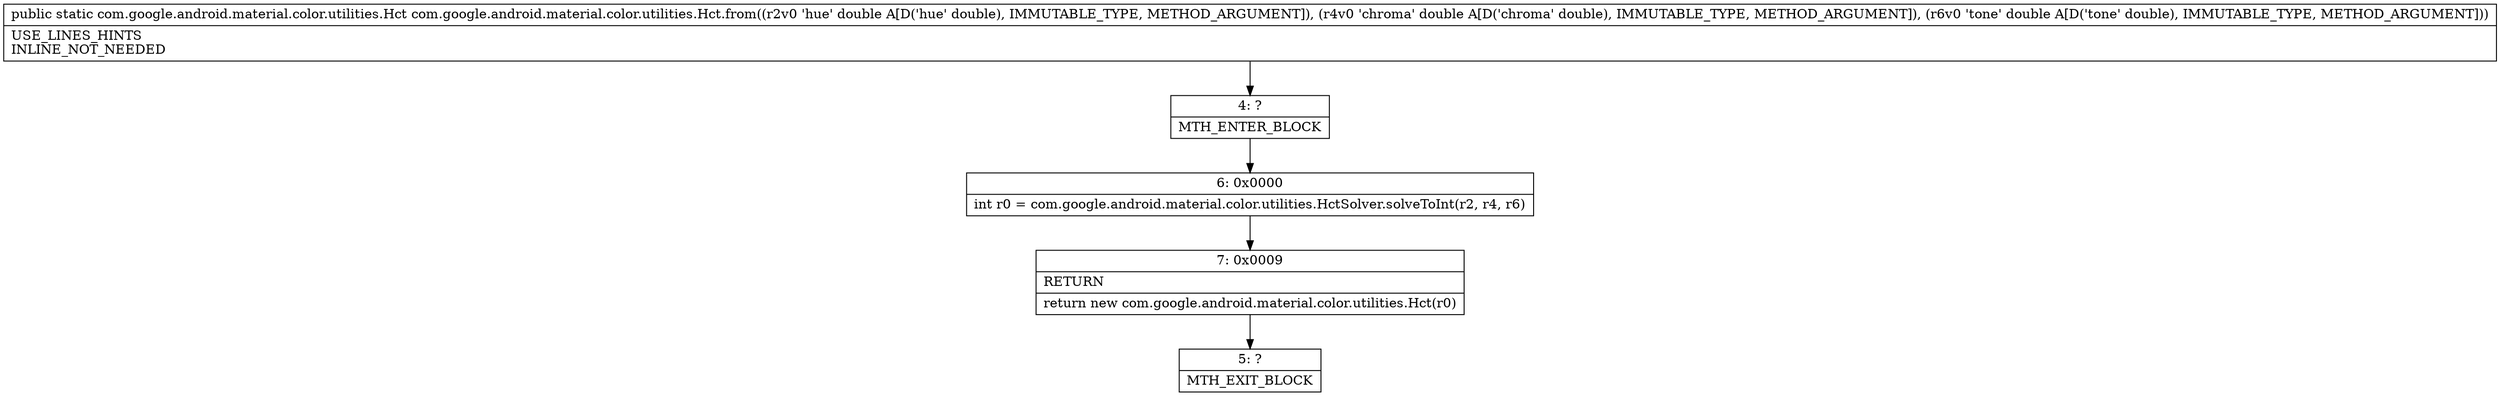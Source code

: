 digraph "CFG forcom.google.android.material.color.utilities.Hct.from(DDD)Lcom\/google\/android\/material\/color\/utilities\/Hct;" {
Node_4 [shape=record,label="{4\:\ ?|MTH_ENTER_BLOCK\l}"];
Node_6 [shape=record,label="{6\:\ 0x0000|int r0 = com.google.android.material.color.utilities.HctSolver.solveToInt(r2, r4, r6)\l}"];
Node_7 [shape=record,label="{7\:\ 0x0009|RETURN\l|return new com.google.android.material.color.utilities.Hct(r0)\l}"];
Node_5 [shape=record,label="{5\:\ ?|MTH_EXIT_BLOCK\l}"];
MethodNode[shape=record,label="{public static com.google.android.material.color.utilities.Hct com.google.android.material.color.utilities.Hct.from((r2v0 'hue' double A[D('hue' double), IMMUTABLE_TYPE, METHOD_ARGUMENT]), (r4v0 'chroma' double A[D('chroma' double), IMMUTABLE_TYPE, METHOD_ARGUMENT]), (r6v0 'tone' double A[D('tone' double), IMMUTABLE_TYPE, METHOD_ARGUMENT]))  | USE_LINES_HINTS\lINLINE_NOT_NEEDED\l}"];
MethodNode -> Node_4;Node_4 -> Node_6;
Node_6 -> Node_7;
Node_7 -> Node_5;
}


